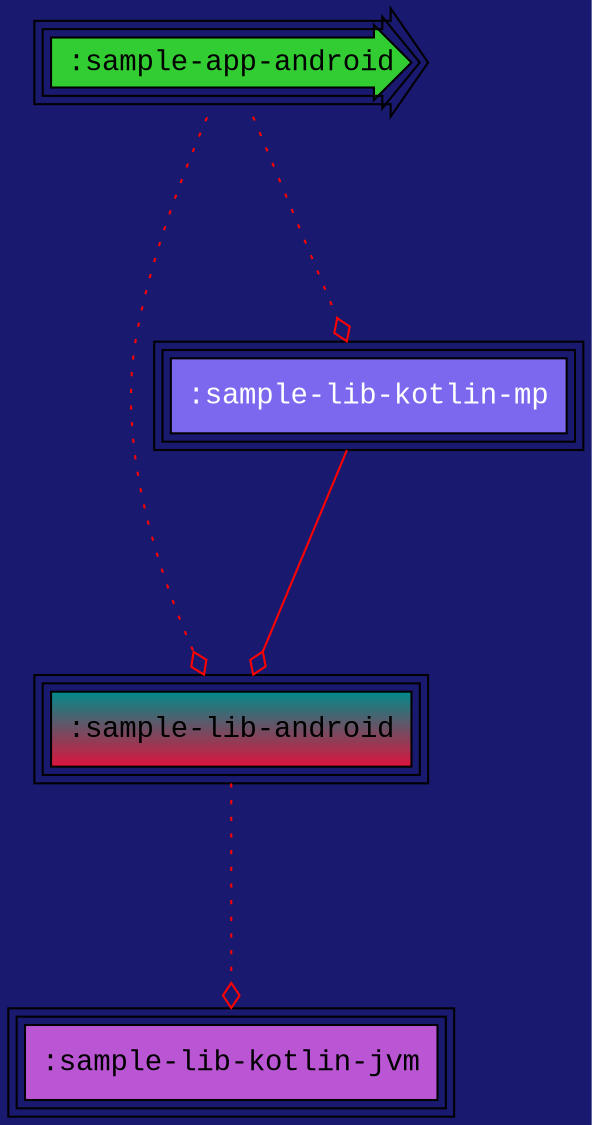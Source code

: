 digraph {
  edge [arrowhead="ediamond",arrowtail="none",color="red",labelfloat="true",fontcolor="lime"]
  graph [layout="dot",bgcolor="MidnightBlue",fontsize="30",rankdir="TB",ranksep="1.5"]
  node [fontname="Courier New",peripheries="3",style="filled",shape="box"]
  ":sample-app-android" [shape="rarrow",style="radial",fillcolor="limegreen"]
  ":sample-lib-android" [gradientangle="90",fillcolor="crimson:cyan4"]
  ":sample-lib-kotlin-jvm" [fillcolor="mediumorchid"]
  ":sample-lib-kotlin-mp" [fontcolor="white",fillcolor="mediumslateblue"]
  ":sample-app-android" -> ":sample-lib-android" [style="dotted"]
  ":sample-app-android" -> ":sample-lib-kotlin-mp" [style="dotted"]
  ":sample-lib-android" -> ":sample-lib-kotlin-jvm" [style="dotted"]
  ":sample-lib-kotlin-mp" -> ":sample-lib-android" [style="solid"]
}
